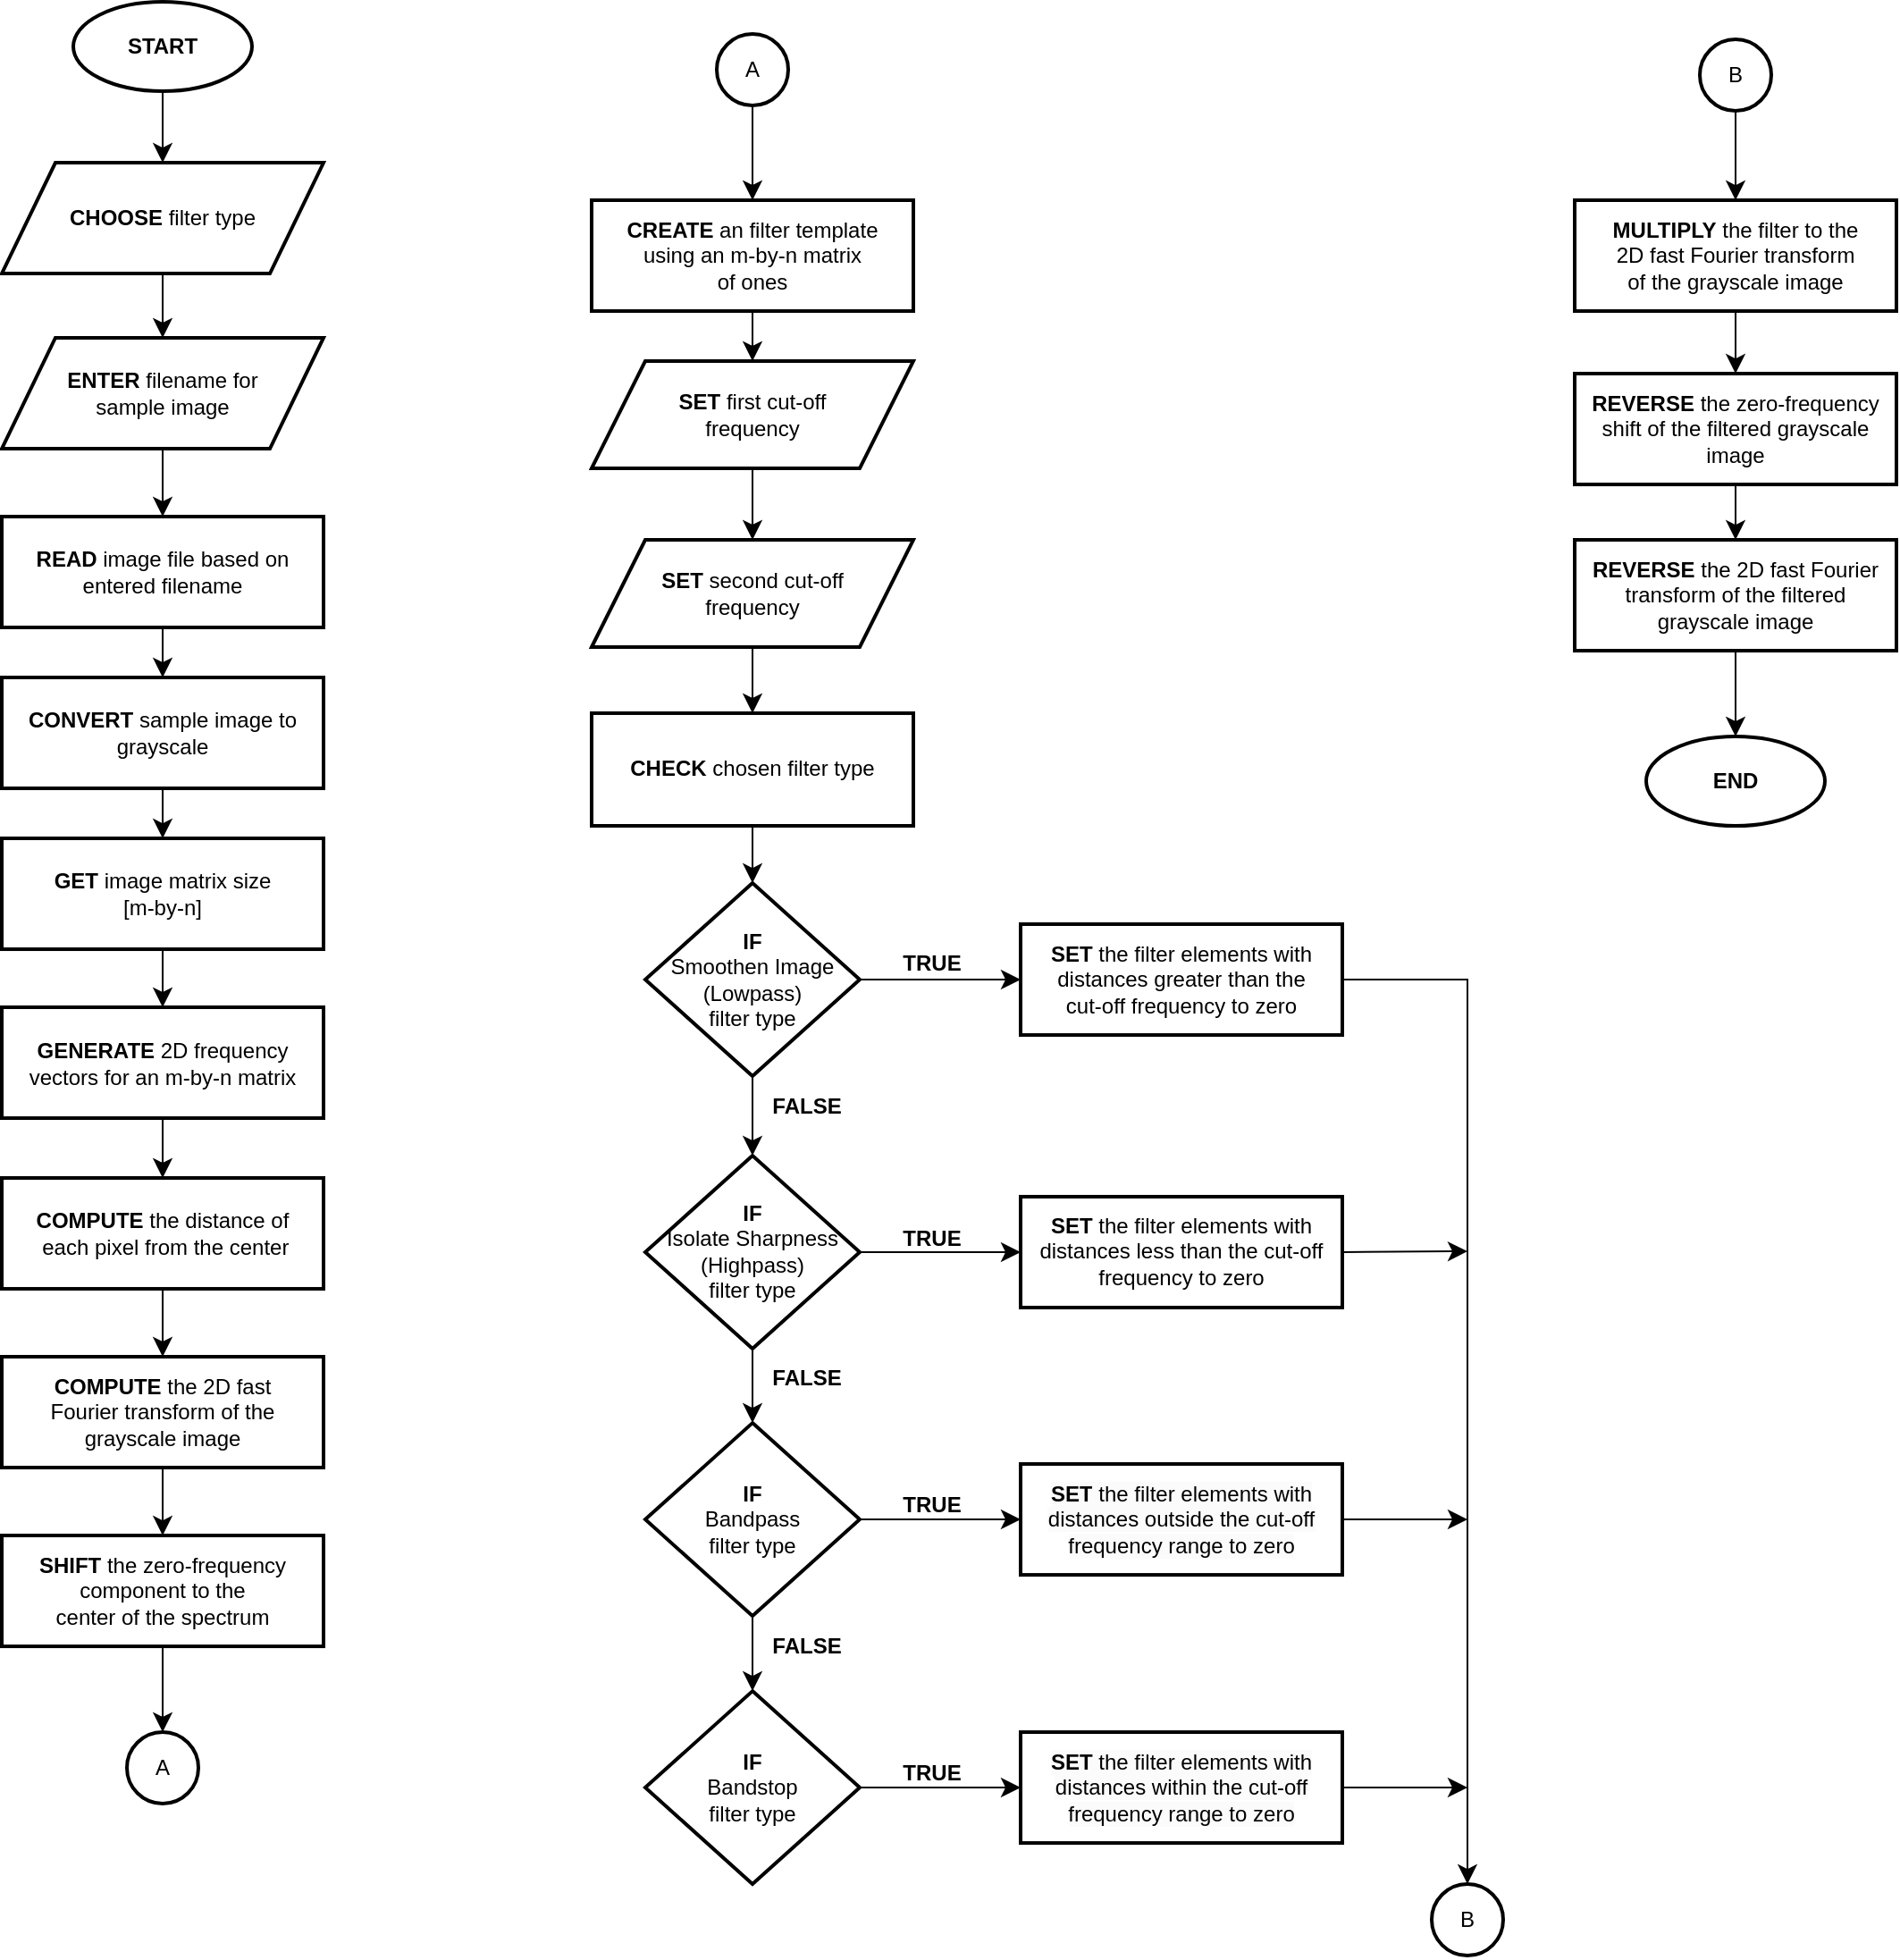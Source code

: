 <mxfile version="21.2.9" type="device">
  <diagram name="Page-1" id="LfdKRjCTav4eH3YvRzvs">
    <mxGraphModel dx="1050" dy="591" grid="1" gridSize="10" guides="1" tooltips="1" connect="1" arrows="1" fold="1" page="1" pageScale="1" pageWidth="1654" pageHeight="1169" math="0" shadow="0">
      <root>
        <mxCell id="0" />
        <mxCell id="1" parent="0" />
        <mxCell id="ZCU214zc6GSzUrK3Aohk-50" style="edgeStyle=none;curved=1;rounded=0;orthogonalLoop=1;jettySize=auto;html=1;exitX=0.5;exitY=1;exitDx=0;exitDy=0;entryX=0.5;entryY=0;entryDx=0;entryDy=0;fontSize=12;startSize=8;endSize=8;" edge="1" parent="1" source="olQuTbif26EkPPXqpoPb-3" target="olQuTbif26EkPPXqpoPb-4">
          <mxGeometry relative="1" as="geometry" />
        </mxCell>
        <mxCell id="olQuTbif26EkPPXqpoPb-3" value="&lt;b&gt;SET &lt;/b&gt;first cut-off &lt;br&gt;frequency" style="shape=parallelogram;perimeter=parallelogramPerimeter;whiteSpace=wrap;html=1;fixedSize=1;strokeWidth=2;size=30;" parent="1" vertex="1">
          <mxGeometry x="440" y="243" width="180" height="60" as="geometry" />
        </mxCell>
        <mxCell id="ZCU214zc6GSzUrK3Aohk-51" style="edgeStyle=none;curved=1;rounded=0;orthogonalLoop=1;jettySize=auto;html=1;exitX=0.5;exitY=1;exitDx=0;exitDy=0;entryX=0.5;entryY=0;entryDx=0;entryDy=0;fontSize=12;startSize=8;endSize=8;" edge="1" parent="1" source="olQuTbif26EkPPXqpoPb-4" target="ZCU214zc6GSzUrK3Aohk-28">
          <mxGeometry relative="1" as="geometry" />
        </mxCell>
        <mxCell id="olQuTbif26EkPPXqpoPb-4" value="&lt;b&gt;SET &lt;/b&gt;second cut-off &lt;br&gt;frequency" style="shape=parallelogram;perimeter=parallelogramPerimeter;whiteSpace=wrap;html=1;fixedSize=1;strokeWidth=2;size=30;" parent="1" vertex="1">
          <mxGeometry x="440" y="343" width="180" height="60" as="geometry" />
        </mxCell>
        <mxCell id="ZCU214zc6GSzUrK3Aohk-53" style="edgeStyle=none;curved=1;rounded=0;orthogonalLoop=1;jettySize=auto;html=1;exitX=0.5;exitY=1;exitDx=0;exitDy=0;entryX=0.5;entryY=0;entryDx=0;entryDy=0;fontSize=12;startSize=8;endSize=8;" edge="1" parent="1" source="olQuTbif26EkPPXqpoPb-5" target="ZCU214zc6GSzUrK3Aohk-29">
          <mxGeometry relative="1" as="geometry" />
        </mxCell>
        <mxCell id="ZCU214zc6GSzUrK3Aohk-59" style="edgeStyle=none;curved=1;rounded=0;orthogonalLoop=1;jettySize=auto;html=1;exitX=1;exitY=0.5;exitDx=0;exitDy=0;entryX=0;entryY=0.5;entryDx=0;entryDy=0;fontSize=12;startSize=8;endSize=8;" edge="1" parent="1" source="olQuTbif26EkPPXqpoPb-5" target="ZCU214zc6GSzUrK3Aohk-17">
          <mxGeometry relative="1" as="geometry" />
        </mxCell>
        <mxCell id="olQuTbif26EkPPXqpoPb-5" value="&lt;b&gt;IF&lt;/b&gt;&lt;br&gt;Smoothen Image (Lowpass)&lt;br&gt;filter type" style="rhombus;whiteSpace=wrap;html=1;strokeWidth=2;" parent="1" vertex="1">
          <mxGeometry x="470" y="535.02" width="120" height="107.98" as="geometry" />
        </mxCell>
        <mxCell id="ZCU214zc6GSzUrK3Aohk-61" style="edgeStyle=orthogonalEdgeStyle;rounded=0;orthogonalLoop=1;jettySize=auto;html=1;exitX=1;exitY=0.5;exitDx=0;exitDy=0;entryX=0.5;entryY=0;entryDx=0;entryDy=0;fontSize=12;startSize=8;endSize=8;" edge="1" parent="1" source="ZCU214zc6GSzUrK3Aohk-17" target="ZCU214zc6GSzUrK3Aohk-35">
          <mxGeometry relative="1" as="geometry" />
        </mxCell>
        <mxCell id="ZCU214zc6GSzUrK3Aohk-17" value="&lt;b&gt;SET &lt;/b&gt;the filter elements with distances greater than the &lt;br&gt;cut-off frequency to zero" style="rounded=0;whiteSpace=wrap;html=1;strokeWidth=2;" vertex="1" parent="1">
          <mxGeometry x="680" y="558.002" width="180" height="62.022" as="geometry" />
        </mxCell>
        <mxCell id="ZCU214zc6GSzUrK3Aohk-63" style="edgeStyle=none;curved=1;rounded=0;orthogonalLoop=1;jettySize=auto;html=1;exitX=1;exitY=0.5;exitDx=0;exitDy=0;fontSize=12;startSize=8;endSize=8;" edge="1" parent="1" source="ZCU214zc6GSzUrK3Aohk-18">
          <mxGeometry relative="1" as="geometry">
            <mxPoint x="930" y="891" as="targetPoint" />
          </mxGeometry>
        </mxCell>
        <mxCell id="ZCU214zc6GSzUrK3Aohk-18" value="&lt;span style=&quot;color: rgb(0, 0, 0); font-family: Helvetica; font-size: 12px; font-style: normal; font-variant-ligatures: normal; font-variant-caps: normal; letter-spacing: normal; orphans: 2; text-align: center; text-indent: 0px; text-transform: none; widows: 2; word-spacing: 0px; -webkit-text-stroke-width: 0px; background-color: rgb(251, 251, 251); text-decoration-thickness: initial; text-decoration-style: initial; text-decoration-color: initial; float: none; display: inline !important;&quot;&gt;&lt;b&gt;SET&lt;/b&gt;&lt;/span&gt;&lt;span style=&quot;color: rgb(0, 0, 0); font-family: Helvetica; font-size: 12px; font-style: normal; font-variant-ligatures: normal; font-variant-caps: normal; font-weight: 400; letter-spacing: normal; orphans: 2; text-align: center; text-indent: 0px; text-transform: none; widows: 2; word-spacing: 0px; -webkit-text-stroke-width: 0px; background-color: rgb(251, 251, 251); text-decoration-thickness: initial; text-decoration-style: initial; text-decoration-color: initial; float: none; display: inline !important;&quot;&gt; the filter elements with distances outside the cut-off frequency range to zero&lt;/span&gt;" style="rounded=0;whiteSpace=wrap;html=1;strokeWidth=2;" vertex="1" parent="1">
          <mxGeometry x="680" y="860.022" width="180" height="62.022" as="geometry" />
        </mxCell>
        <mxCell id="ZCU214zc6GSzUrK3Aohk-64" style="edgeStyle=none;curved=1;rounded=0;orthogonalLoop=1;jettySize=auto;html=1;exitX=1;exitY=0.5;exitDx=0;exitDy=0;fontSize=12;startSize=8;endSize=8;" edge="1" parent="1" source="ZCU214zc6GSzUrK3Aohk-19">
          <mxGeometry relative="1" as="geometry">
            <mxPoint x="930" y="1041" as="targetPoint" />
          </mxGeometry>
        </mxCell>
        <mxCell id="ZCU214zc6GSzUrK3Aohk-19" value="&lt;span style=&quot;color: rgb(0, 0, 0); font-family: Helvetica; font-size: 12px; font-style: normal; font-variant-ligatures: normal; font-variant-caps: normal; letter-spacing: normal; orphans: 2; text-align: center; text-indent: 0px; text-transform: none; widows: 2; word-spacing: 0px; -webkit-text-stroke-width: 0px; background-color: rgb(251, 251, 251); text-decoration-thickness: initial; text-decoration-style: initial; text-decoration-color: initial; float: none; display: inline !important;&quot;&gt;&lt;b&gt;SET &lt;/b&gt;&lt;/span&gt;&lt;span style=&quot;color: rgb(0, 0, 0); font-family: Helvetica; font-size: 12px; font-style: normal; font-variant-ligatures: normal; font-variant-caps: normal; font-weight: 400; letter-spacing: normal; orphans: 2; text-align: center; text-indent: 0px; text-transform: none; widows: 2; word-spacing: 0px; -webkit-text-stroke-width: 0px; background-color: rgb(251, 251, 251); text-decoration-thickness: initial; text-decoration-style: initial; text-decoration-color: initial; float: none; display: inline !important;&quot;&gt;the filter elements with distances within the cut-off frequency range to zero&lt;/span&gt;" style="rounded=0;whiteSpace=wrap;html=1;strokeWidth=2;" vertex="1" parent="1">
          <mxGeometry x="680" y="1010.022" width="180" height="62.022" as="geometry" />
        </mxCell>
        <mxCell id="ZCU214zc6GSzUrK3Aohk-67" style="edgeStyle=none;curved=1;rounded=0;orthogonalLoop=1;jettySize=auto;html=1;exitX=0.5;exitY=1;exitDx=0;exitDy=0;fontSize=12;startSize=8;endSize=8;" edge="1" parent="1" source="ZCU214zc6GSzUrK3Aohk-20" target="ZCU214zc6GSzUrK3Aohk-21">
          <mxGeometry relative="1" as="geometry" />
        </mxCell>
        <mxCell id="ZCU214zc6GSzUrK3Aohk-20" value="&lt;b&gt;REVERSE&lt;/b&gt; the zero-frequency shift of the filtered grayscale image" style="rounded=0;whiteSpace=wrap;html=1;strokeWidth=2;" vertex="1" parent="1">
          <mxGeometry x="990" y="250.002" width="180" height="62.022" as="geometry" />
        </mxCell>
        <mxCell id="ZCU214zc6GSzUrK3Aohk-68" style="edgeStyle=none;curved=1;rounded=0;orthogonalLoop=1;jettySize=auto;html=1;exitX=0.5;exitY=1;exitDx=0;exitDy=0;fontSize=12;startSize=8;endSize=8;" edge="1" parent="1" source="ZCU214zc6GSzUrK3Aohk-21" target="ZCU214zc6GSzUrK3Aohk-26">
          <mxGeometry relative="1" as="geometry" />
        </mxCell>
        <mxCell id="ZCU214zc6GSzUrK3Aohk-21" value="&lt;b&gt;REVERSE&lt;/b&gt; the 2D fast Fourier transform of the filtered grayscale image" style="rounded=0;whiteSpace=wrap;html=1;strokeWidth=2;" vertex="1" parent="1">
          <mxGeometry x="990" y="343.002" width="180" height="62.022" as="geometry" />
        </mxCell>
        <mxCell id="ZCU214zc6GSzUrK3Aohk-62" style="edgeStyle=none;curved=1;rounded=0;orthogonalLoop=1;jettySize=auto;html=1;exitX=1;exitY=0.5;exitDx=0;exitDy=0;fontSize=12;startSize=8;endSize=8;" edge="1" parent="1" source="ZCU214zc6GSzUrK3Aohk-22">
          <mxGeometry relative="1" as="geometry">
            <mxPoint x="930" y="741" as="targetPoint" />
          </mxGeometry>
        </mxCell>
        <mxCell id="ZCU214zc6GSzUrK3Aohk-22" value="&lt;b&gt;SET&lt;/b&gt; the filter elements with distances less than the cut-off frequency to zero" style="rounded=0;whiteSpace=wrap;html=1;strokeWidth=2;" vertex="1" parent="1">
          <mxGeometry x="680" y="710.482" width="180" height="62.022" as="geometry" />
        </mxCell>
        <mxCell id="ZCU214zc6GSzUrK3Aohk-66" style="edgeStyle=none;curved=1;rounded=0;orthogonalLoop=1;jettySize=auto;html=1;exitX=0.5;exitY=1;exitDx=0;exitDy=0;fontSize=12;startSize=8;endSize=8;" edge="1" parent="1" source="ZCU214zc6GSzUrK3Aohk-23" target="ZCU214zc6GSzUrK3Aohk-20">
          <mxGeometry relative="1" as="geometry" />
        </mxCell>
        <mxCell id="ZCU214zc6GSzUrK3Aohk-23" value="&lt;b&gt;MULTIPLY&lt;/b&gt; the filter to the &lt;br&gt;2D fast Fourier transform &lt;br&gt;of the grayscale image" style="rounded=0;whiteSpace=wrap;html=1;strokeWidth=2;" vertex="1" parent="1">
          <mxGeometry x="990" y="153.002" width="180" height="62.022" as="geometry" />
        </mxCell>
        <mxCell id="ZCU214zc6GSzUrK3Aohk-38" style="edgeStyle=none;curved=1;rounded=0;orthogonalLoop=1;jettySize=auto;html=1;exitX=0.5;exitY=1;exitDx=0;exitDy=0;entryX=0.5;entryY=0;entryDx=0;entryDy=0;fontSize=12;startSize=8;endSize=8;" edge="1" parent="1" source="86aoG2qWTGyY1Z2abTY--1" target="86aoG2qWTGyY1Z2abTY--2">
          <mxGeometry relative="1" as="geometry" />
        </mxCell>
        <mxCell id="86aoG2qWTGyY1Z2abTY--1" value="&lt;b&gt;CHOOSE &lt;/b&gt;filter type" style="shape=parallelogram;perimeter=parallelogramPerimeter;whiteSpace=wrap;html=1;fixedSize=1;strokeWidth=2;size=30;" parent="1" vertex="1">
          <mxGeometry x="110" y="132.02" width="180" height="62.022" as="geometry" />
        </mxCell>
        <mxCell id="ZCU214zc6GSzUrK3Aohk-39" style="edgeStyle=none;curved=1;rounded=0;orthogonalLoop=1;jettySize=auto;html=1;exitX=0.5;exitY=1;exitDx=0;exitDy=0;entryX=0.5;entryY=0;entryDx=0;entryDy=0;fontSize=12;startSize=8;endSize=8;" edge="1" parent="1" source="86aoG2qWTGyY1Z2abTY--2" target="86aoG2qWTGyY1Z2abTY--3">
          <mxGeometry relative="1" as="geometry" />
        </mxCell>
        <mxCell id="86aoG2qWTGyY1Z2abTY--2" value="&lt;b&gt;ENTER &lt;/b&gt;filename for &lt;br&gt;sample image" style="shape=parallelogram;perimeter=parallelogramPerimeter;whiteSpace=wrap;html=1;fixedSize=1;strokeWidth=2;size=30;" parent="1" vertex="1">
          <mxGeometry x="110" y="229.997" width="180" height="62.022" as="geometry" />
        </mxCell>
        <mxCell id="ZCU214zc6GSzUrK3Aohk-40" style="edgeStyle=none;curved=1;rounded=0;orthogonalLoop=1;jettySize=auto;html=1;exitX=0.5;exitY=1;exitDx=0;exitDy=0;entryX=0.5;entryY=0;entryDx=0;entryDy=0;fontSize=12;startSize=8;endSize=8;" edge="1" parent="1" source="86aoG2qWTGyY1Z2abTY--3" target="86aoG2qWTGyY1Z2abTY--4">
          <mxGeometry relative="1" as="geometry" />
        </mxCell>
        <mxCell id="86aoG2qWTGyY1Z2abTY--3" value="&lt;b&gt;READ &lt;/b&gt;image file based on entered filename" style="rounded=0;whiteSpace=wrap;html=1;strokeWidth=2;" parent="1" vertex="1">
          <mxGeometry x="110" y="329.997" width="180" height="62.022" as="geometry" />
        </mxCell>
        <mxCell id="ZCU214zc6GSzUrK3Aohk-41" style="edgeStyle=none;curved=1;rounded=0;orthogonalLoop=1;jettySize=auto;html=1;exitX=0.5;exitY=1;exitDx=0;exitDy=0;entryX=0.5;entryY=0;entryDx=0;entryDy=0;fontSize=12;startSize=8;endSize=8;" edge="1" parent="1" source="86aoG2qWTGyY1Z2abTY--4" target="86aoG2qWTGyY1Z2abTY--5">
          <mxGeometry relative="1" as="geometry" />
        </mxCell>
        <mxCell id="86aoG2qWTGyY1Z2abTY--4" value="&lt;b&gt;CONVERT &lt;/b&gt;sample image to grayscale" style="rounded=0;whiteSpace=wrap;html=1;strokeWidth=2;" parent="1" vertex="1">
          <mxGeometry x="110" y="419.998" width="180" height="62.022" as="geometry" />
        </mxCell>
        <mxCell id="ZCU214zc6GSzUrK3Aohk-42" style="edgeStyle=none;curved=1;rounded=0;orthogonalLoop=1;jettySize=auto;html=1;exitX=0.5;exitY=1;exitDx=0;exitDy=0;entryX=0.5;entryY=0;entryDx=0;entryDy=0;fontSize=12;startSize=8;endSize=8;" edge="1" parent="1" source="86aoG2qWTGyY1Z2abTY--5" target="86aoG2qWTGyY1Z2abTY--6">
          <mxGeometry relative="1" as="geometry" />
        </mxCell>
        <mxCell id="86aoG2qWTGyY1Z2abTY--5" value="&lt;b&gt;GET &lt;/b&gt;image matrix size &lt;br&gt;[m-by-n]" style="rounded=0;whiteSpace=wrap;html=1;strokeWidth=2;" parent="1" vertex="1">
          <mxGeometry x="110" y="510.002" width="180" height="62.022" as="geometry" />
        </mxCell>
        <mxCell id="ZCU214zc6GSzUrK3Aohk-43" style="edgeStyle=none;curved=1;rounded=0;orthogonalLoop=1;jettySize=auto;html=1;exitX=0.5;exitY=1;exitDx=0;exitDy=0;entryX=0.5;entryY=0;entryDx=0;entryDy=0;fontSize=12;startSize=8;endSize=8;" edge="1" parent="1" source="86aoG2qWTGyY1Z2abTY--6" target="86aoG2qWTGyY1Z2abTY--8">
          <mxGeometry relative="1" as="geometry" />
        </mxCell>
        <mxCell id="86aoG2qWTGyY1Z2abTY--6" value="&lt;b&gt;GENERATE &lt;/b&gt;2D frequency vectors for an m-by-n matrix" style="rounded=0;whiteSpace=wrap;html=1;strokeWidth=2;" parent="1" vertex="1">
          <mxGeometry x="110" y="604.496" width="180" height="62.022" as="geometry" />
        </mxCell>
        <mxCell id="ZCU214zc6GSzUrK3Aohk-44" style="edgeStyle=none;curved=1;rounded=0;orthogonalLoop=1;jettySize=auto;html=1;exitX=0.5;exitY=1;exitDx=0;exitDy=0;entryX=0.5;entryY=0;entryDx=0;entryDy=0;fontSize=12;startSize=8;endSize=8;" edge="1" parent="1" source="86aoG2qWTGyY1Z2abTY--8" target="86aoG2qWTGyY1Z2abTY--9">
          <mxGeometry relative="1" as="geometry" />
        </mxCell>
        <mxCell id="86aoG2qWTGyY1Z2abTY--8" value="&lt;b&gt;COMPUTE &lt;/b&gt;the distance of&lt;br&gt;&amp;nbsp;each pixel from the center" style="rounded=0;whiteSpace=wrap;html=1;strokeWidth=2;" parent="1" vertex="1">
          <mxGeometry x="110" y="699.996" width="180" height="62.022" as="geometry" />
        </mxCell>
        <mxCell id="ZCU214zc6GSzUrK3Aohk-45" style="edgeStyle=none;curved=1;rounded=0;orthogonalLoop=1;jettySize=auto;html=1;exitX=0.5;exitY=1;exitDx=0;exitDy=0;fontSize=12;startSize=8;endSize=8;" edge="1" parent="1" source="86aoG2qWTGyY1Z2abTY--9" target="olQuTbif26EkPPXqpoPb-1">
          <mxGeometry relative="1" as="geometry" />
        </mxCell>
        <mxCell id="86aoG2qWTGyY1Z2abTY--9" value="&lt;b&gt;COMPUTE &lt;/b&gt;the 2D fast &lt;br&gt;Fourier transform of the grayscale image" style="rounded=0;whiteSpace=wrap;html=1;strokeWidth=2;" parent="1" vertex="1">
          <mxGeometry x="110" y="800.0" width="180" height="62.022" as="geometry" />
        </mxCell>
        <mxCell id="ZCU214zc6GSzUrK3Aohk-46" style="edgeStyle=none;curved=1;rounded=0;orthogonalLoop=1;jettySize=auto;html=1;exitX=0.5;exitY=1;exitDx=0;exitDy=0;fontSize=12;startSize=8;endSize=8;" edge="1" parent="1" source="olQuTbif26EkPPXqpoPb-1" target="ZCU214zc6GSzUrK3Aohk-33">
          <mxGeometry relative="1" as="geometry" />
        </mxCell>
        <mxCell id="olQuTbif26EkPPXqpoPb-1" value="&lt;b&gt;SHIFT &lt;/b&gt;the zero-frequency component to the &lt;br&gt;center of the spectrum" style="rounded=0;whiteSpace=wrap;html=1;strokeWidth=2;" parent="1" vertex="1">
          <mxGeometry x="110" y="900.004" width="180" height="62.022" as="geometry" />
        </mxCell>
        <mxCell id="ZCU214zc6GSzUrK3Aohk-49" style="edgeStyle=none;curved=1;rounded=0;orthogonalLoop=1;jettySize=auto;html=1;exitX=0.5;exitY=1;exitDx=0;exitDy=0;entryX=0.5;entryY=0;entryDx=0;entryDy=0;fontSize=12;startSize=8;endSize=8;" edge="1" parent="1" source="olQuTbif26EkPPXqpoPb-2" target="olQuTbif26EkPPXqpoPb-3">
          <mxGeometry relative="1" as="geometry" />
        </mxCell>
        <mxCell id="olQuTbif26EkPPXqpoPb-2" value="&lt;b&gt;CREATE &lt;/b&gt;an filter template &lt;br&gt;using an m-by-n matrix &lt;br&gt;of ones" style="rounded=0;whiteSpace=wrap;html=1;strokeWidth=2;" parent="1" vertex="1">
          <mxGeometry x="440" y="152.998" width="180" height="62.022" as="geometry" />
        </mxCell>
        <mxCell id="ZCU214zc6GSzUrK3Aohk-37" style="edgeStyle=none;curved=1;rounded=0;orthogonalLoop=1;jettySize=auto;html=1;exitX=0.5;exitY=1;exitDx=0;exitDy=0;exitPerimeter=0;fontSize=12;startSize=8;endSize=8;" edge="1" parent="1" source="ZCU214zc6GSzUrK3Aohk-25" target="86aoG2qWTGyY1Z2abTY--1">
          <mxGeometry relative="1" as="geometry" />
        </mxCell>
        <mxCell id="ZCU214zc6GSzUrK3Aohk-25" value="START" style="strokeWidth=2;html=1;shape=mxgraph.flowchart.start_1;whiteSpace=wrap;fontSize=12;fontStyle=1" vertex="1" parent="1">
          <mxGeometry x="150" y="42.02" width="100" height="50" as="geometry" />
        </mxCell>
        <mxCell id="ZCU214zc6GSzUrK3Aohk-26" value="END" style="strokeWidth=2;html=1;shape=mxgraph.flowchart.start_1;whiteSpace=wrap;fontSize=12;fontStyle=1" vertex="1" parent="1">
          <mxGeometry x="1030" y="453" width="100" height="50" as="geometry" />
        </mxCell>
        <mxCell id="ZCU214zc6GSzUrK3Aohk-52" style="edgeStyle=none;curved=1;rounded=0;orthogonalLoop=1;jettySize=auto;html=1;exitX=0.5;exitY=1;exitDx=0;exitDy=0;entryX=0.5;entryY=0;entryDx=0;entryDy=0;fontSize=12;startSize=8;endSize=8;" edge="1" parent="1" source="ZCU214zc6GSzUrK3Aohk-28" target="olQuTbif26EkPPXqpoPb-5">
          <mxGeometry relative="1" as="geometry" />
        </mxCell>
        <mxCell id="ZCU214zc6GSzUrK3Aohk-28" value="&lt;b style=&quot;border-color: var(--border-color);&quot;&gt;CHECK&amp;nbsp;&lt;/b&gt;chosen filter type" style="rounded=0;whiteSpace=wrap;html=1;strokeWidth=2;" vertex="1" parent="1">
          <mxGeometry x="440" y="439.98" width="180" height="63.02" as="geometry" />
        </mxCell>
        <mxCell id="ZCU214zc6GSzUrK3Aohk-54" style="edgeStyle=none;curved=1;rounded=0;orthogonalLoop=1;jettySize=auto;html=1;exitX=0.5;exitY=1;exitDx=0;exitDy=0;entryX=0.5;entryY=0;entryDx=0;entryDy=0;fontSize=12;startSize=8;endSize=8;" edge="1" parent="1" source="ZCU214zc6GSzUrK3Aohk-29" target="ZCU214zc6GSzUrK3Aohk-30">
          <mxGeometry relative="1" as="geometry" />
        </mxCell>
        <mxCell id="ZCU214zc6GSzUrK3Aohk-58" style="edgeStyle=none;curved=1;rounded=0;orthogonalLoop=1;jettySize=auto;html=1;exitX=1;exitY=0.5;exitDx=0;exitDy=0;entryX=0;entryY=0.5;entryDx=0;entryDy=0;fontSize=12;startSize=8;endSize=8;" edge="1" parent="1" source="ZCU214zc6GSzUrK3Aohk-29" target="ZCU214zc6GSzUrK3Aohk-22">
          <mxGeometry relative="1" as="geometry" />
        </mxCell>
        <mxCell id="ZCU214zc6GSzUrK3Aohk-29" value="&lt;b&gt;IF&lt;/b&gt;&lt;br&gt;Isolate Sharpness (Highpass)&lt;br&gt;filter type" style="rhombus;whiteSpace=wrap;html=1;strokeWidth=2;" vertex="1" parent="1">
          <mxGeometry x="470" y="687.5" width="120" height="107.98" as="geometry" />
        </mxCell>
        <mxCell id="ZCU214zc6GSzUrK3Aohk-55" style="edgeStyle=none;curved=1;rounded=0;orthogonalLoop=1;jettySize=auto;html=1;exitX=0.5;exitY=1;exitDx=0;exitDy=0;entryX=0.5;entryY=0;entryDx=0;entryDy=0;fontSize=12;startSize=8;endSize=8;" edge="1" parent="1" source="ZCU214zc6GSzUrK3Aohk-30" target="ZCU214zc6GSzUrK3Aohk-31">
          <mxGeometry relative="1" as="geometry" />
        </mxCell>
        <mxCell id="ZCU214zc6GSzUrK3Aohk-57" style="edgeStyle=none;curved=1;rounded=0;orthogonalLoop=1;jettySize=auto;html=1;exitX=1;exitY=0.5;exitDx=0;exitDy=0;fontSize=12;startSize=8;endSize=8;" edge="1" parent="1" source="ZCU214zc6GSzUrK3Aohk-30" target="ZCU214zc6GSzUrK3Aohk-18">
          <mxGeometry relative="1" as="geometry" />
        </mxCell>
        <mxCell id="ZCU214zc6GSzUrK3Aohk-30" value="&lt;b&gt;IF&lt;/b&gt;&lt;br&gt;Bandpass&lt;br&gt;filter type" style="rhombus;whiteSpace=wrap;html=1;strokeWidth=2;" vertex="1" parent="1">
          <mxGeometry x="470" y="837.04" width="120" height="107.98" as="geometry" />
        </mxCell>
        <mxCell id="ZCU214zc6GSzUrK3Aohk-56" style="edgeStyle=none;curved=1;rounded=0;orthogonalLoop=1;jettySize=auto;html=1;exitX=1;exitY=0.5;exitDx=0;exitDy=0;fontSize=12;startSize=8;endSize=8;" edge="1" parent="1" source="ZCU214zc6GSzUrK3Aohk-31" target="ZCU214zc6GSzUrK3Aohk-19">
          <mxGeometry relative="1" as="geometry" />
        </mxCell>
        <mxCell id="ZCU214zc6GSzUrK3Aohk-31" value="&lt;b&gt;IF&lt;/b&gt;&lt;br&gt;Bandstop&lt;br&gt;filter type" style="rhombus;whiteSpace=wrap;html=1;strokeWidth=2;" vertex="1" parent="1">
          <mxGeometry x="470" y="987.04" width="120" height="107.98" as="geometry" />
        </mxCell>
        <mxCell id="ZCU214zc6GSzUrK3Aohk-33" value="A" style="ellipse;whiteSpace=wrap;html=1;aspect=fixed;fontSize=12;strokeWidth=2;" vertex="1" parent="1">
          <mxGeometry x="180" y="1010" width="40" height="40" as="geometry" />
        </mxCell>
        <mxCell id="ZCU214zc6GSzUrK3Aohk-47" style="edgeStyle=none;curved=1;rounded=0;orthogonalLoop=1;jettySize=auto;html=1;exitX=0.5;exitY=1;exitDx=0;exitDy=0;entryX=0.5;entryY=0;entryDx=0;entryDy=0;fontSize=12;startSize=8;endSize=8;" edge="1" parent="1" source="ZCU214zc6GSzUrK3Aohk-34" target="olQuTbif26EkPPXqpoPb-2">
          <mxGeometry relative="1" as="geometry" />
        </mxCell>
        <mxCell id="ZCU214zc6GSzUrK3Aohk-34" value="A" style="ellipse;whiteSpace=wrap;html=1;aspect=fixed;fontSize=12;strokeWidth=2;" vertex="1" parent="1">
          <mxGeometry x="510" y="60" width="40" height="40" as="geometry" />
        </mxCell>
        <mxCell id="ZCU214zc6GSzUrK3Aohk-35" value="B" style="ellipse;whiteSpace=wrap;html=1;aspect=fixed;fontSize=12;strokeWidth=2;" vertex="1" parent="1">
          <mxGeometry x="910" y="1095.02" width="40" height="40" as="geometry" />
        </mxCell>
        <mxCell id="ZCU214zc6GSzUrK3Aohk-65" style="edgeStyle=none;curved=1;rounded=0;orthogonalLoop=1;jettySize=auto;html=1;exitX=0.5;exitY=1;exitDx=0;exitDy=0;fontSize=12;startSize=8;endSize=8;" edge="1" parent="1" source="ZCU214zc6GSzUrK3Aohk-36" target="ZCU214zc6GSzUrK3Aohk-23">
          <mxGeometry relative="1" as="geometry" />
        </mxCell>
        <mxCell id="ZCU214zc6GSzUrK3Aohk-36" value="B" style="ellipse;whiteSpace=wrap;html=1;aspect=fixed;fontSize=12;strokeWidth=2;" vertex="1" parent="1">
          <mxGeometry x="1060" y="63" width="40" height="40" as="geometry" />
        </mxCell>
        <mxCell id="ZCU214zc6GSzUrK3Aohk-69" value="&lt;font style=&quot;font-size: 12px;&quot;&gt;&lt;b&gt;TRUE&lt;/b&gt;&lt;/font&gt;" style="text;html=1;align=center;verticalAlign=middle;resizable=0;points=[];autosize=1;strokeColor=none;fillColor=none;fontSize=16;" vertex="1" parent="1">
          <mxGeometry x="600" y="563" width="60" height="30" as="geometry" />
        </mxCell>
        <mxCell id="ZCU214zc6GSzUrK3Aohk-70" value="&lt;font style=&quot;font-size: 12px;&quot;&gt;&lt;b&gt;TRUE&lt;/b&gt;&lt;/font&gt;" style="text;html=1;align=center;verticalAlign=middle;resizable=0;points=[];autosize=1;strokeColor=none;fillColor=none;fontSize=16;" vertex="1" parent="1">
          <mxGeometry x="600" y="717.49" width="60" height="30" as="geometry" />
        </mxCell>
        <mxCell id="ZCU214zc6GSzUrK3Aohk-71" value="&lt;font style=&quot;font-size: 12px;&quot;&gt;&lt;b&gt;TRUE&lt;/b&gt;&lt;/font&gt;" style="text;html=1;align=center;verticalAlign=middle;resizable=0;points=[];autosize=1;strokeColor=none;fillColor=none;fontSize=16;" vertex="1" parent="1">
          <mxGeometry x="600" y="866" width="60" height="30" as="geometry" />
        </mxCell>
        <mxCell id="ZCU214zc6GSzUrK3Aohk-72" value="&lt;font style=&quot;font-size: 12px;&quot;&gt;&lt;b&gt;TRUE&lt;/b&gt;&lt;/font&gt;" style="text;html=1;align=center;verticalAlign=middle;resizable=0;points=[];autosize=1;strokeColor=none;fillColor=none;fontSize=16;" vertex="1" parent="1">
          <mxGeometry x="600" y="1016" width="60" height="30" as="geometry" />
        </mxCell>
        <mxCell id="ZCU214zc6GSzUrK3Aohk-74" value="&lt;font style=&quot;font-size: 12px;&quot;&gt;&lt;b&gt;FALSE&lt;/b&gt;&lt;/font&gt;" style="text;html=1;align=center;verticalAlign=middle;resizable=0;points=[];autosize=1;strokeColor=none;fillColor=none;fontSize=16;" vertex="1" parent="1">
          <mxGeometry x="530" y="945.02" width="60" height="30" as="geometry" />
        </mxCell>
        <mxCell id="ZCU214zc6GSzUrK3Aohk-75" value="&lt;font style=&quot;font-size: 12px;&quot;&gt;&lt;b&gt;FALSE&lt;/b&gt;&lt;/font&gt;" style="text;html=1;align=center;verticalAlign=middle;resizable=0;points=[];autosize=1;strokeColor=none;fillColor=none;fontSize=16;" vertex="1" parent="1">
          <mxGeometry x="530" y="795.48" width="60" height="30" as="geometry" />
        </mxCell>
        <mxCell id="ZCU214zc6GSzUrK3Aohk-76" value="&lt;font style=&quot;font-size: 12px;&quot;&gt;&lt;b&gt;FALSE&lt;/b&gt;&lt;/font&gt;" style="text;html=1;align=center;verticalAlign=middle;resizable=0;points=[];autosize=1;strokeColor=none;fillColor=none;fontSize=16;" vertex="1" parent="1">
          <mxGeometry x="530" y="643" width="60" height="30" as="geometry" />
        </mxCell>
      </root>
    </mxGraphModel>
  </diagram>
</mxfile>
